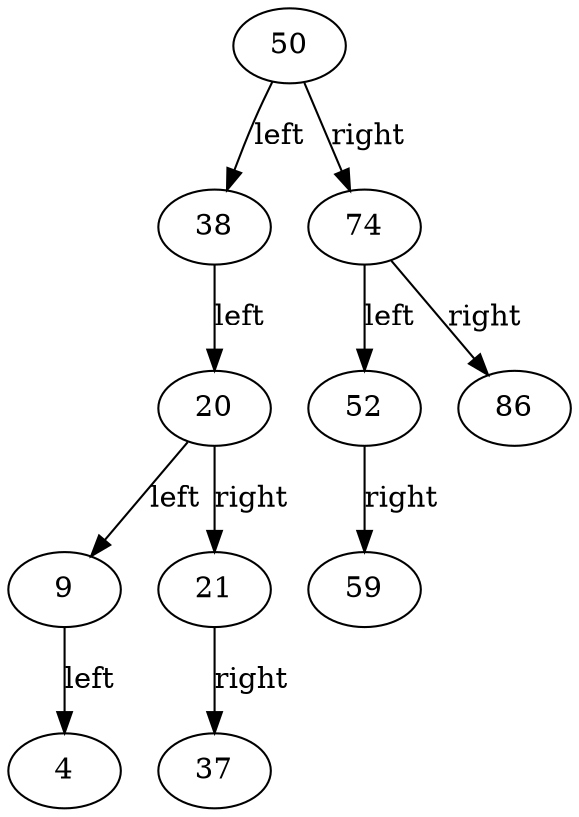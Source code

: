 digraph G{
	50 -> 38 [label=left];
	38 -> 20 [label=left];
	20 -> 9 [label=left];
	9 -> 4 [label=left];
	20 -> 21 [label=right];
	21 -> 37 [label=right];
	50 -> 74 [label=right];
	74 -> 52 [label=left];
	52 -> 59 [label=right];
	74 -> 86 [label=right];
}
